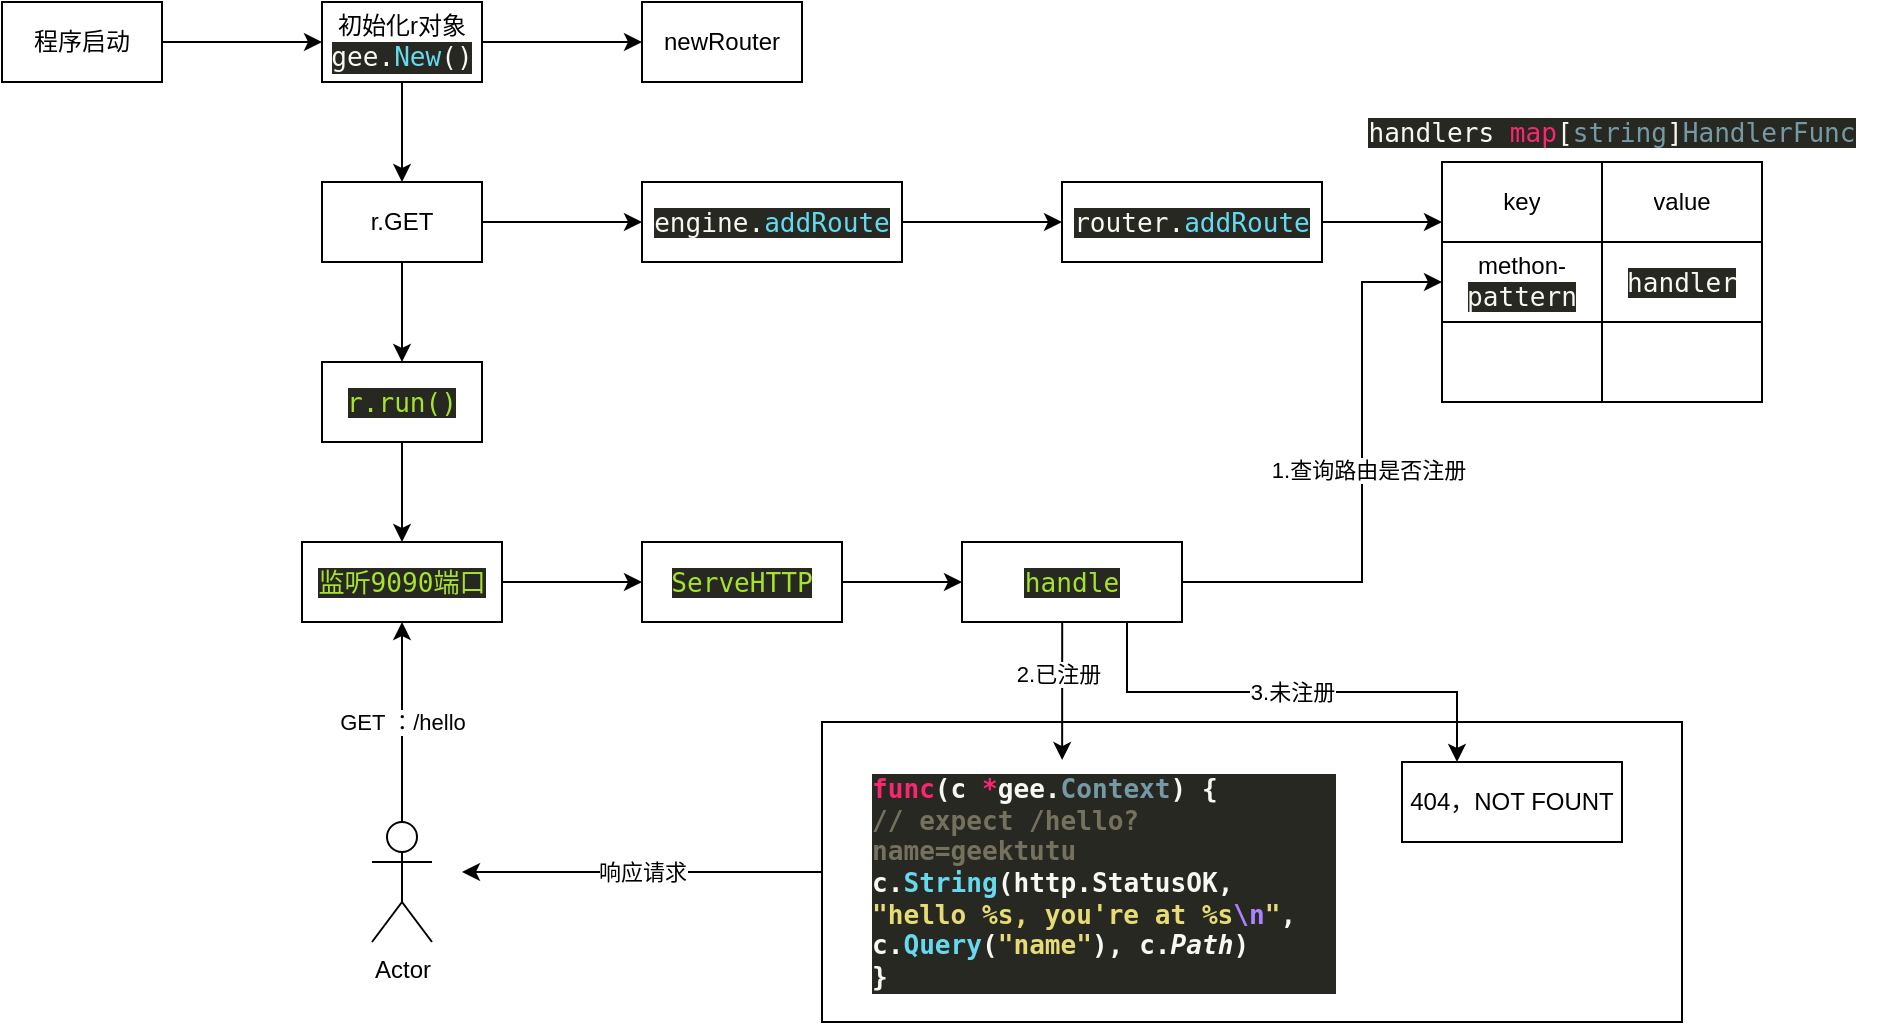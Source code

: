 <mxfile version="20.5.3" type="embed"><diagram id="11vIDXTCHc-hCmNwMNcv" name="Page-1"><mxGraphModel dx="665" dy="363" grid="1" gridSize="10" guides="1" tooltips="1" connect="1" arrows="1" fold="1" page="1" pageScale="1" pageWidth="850" pageHeight="1100" math="0" shadow="0"><root><mxCell id="0"/><mxCell id="1" parent="0"/><mxCell id="65" style="edgeStyle=orthogonalEdgeStyle;rounded=0;orthogonalLoop=1;jettySize=auto;html=1;exitX=0;exitY=0.5;exitDx=0;exitDy=0;" edge="1" parent="1" source="56"><mxGeometry relative="1" as="geometry"><mxPoint x="350" y="575" as="targetPoint"/></mxGeometry></mxCell><mxCell id="66" value="响应请求" style="edgeLabel;html=1;align=center;verticalAlign=middle;resizable=0;points=[];" vertex="1" connectable="0" parent="65"><mxGeometry x="-0.011" y="-1" relative="1" as="geometry"><mxPoint as="offset"/></mxGeometry></mxCell><mxCell id="56" value="" style="rounded=0;whiteSpace=wrap;html=1;gradientColor=none;" vertex="1" parent="1"><mxGeometry x="530" y="500" width="430" height="150" as="geometry"/></mxCell><mxCell id="4" value="" style="edgeStyle=orthogonalEdgeStyle;rounded=0;orthogonalLoop=1;jettySize=auto;html=1;" edge="1" parent="1" source="2" target="3"><mxGeometry relative="1" as="geometry"/></mxCell><mxCell id="2" value="程序启动" style="rounded=0;whiteSpace=wrap;html=1;" vertex="1" parent="1"><mxGeometry x="120" y="140" width="80" height="40" as="geometry"/></mxCell><mxCell id="6" value="" style="edgeStyle=orthogonalEdgeStyle;rounded=0;orthogonalLoop=1;jettySize=auto;html=1;" edge="1" parent="1" source="3" target="5"><mxGeometry relative="1" as="geometry"/></mxCell><mxCell id="14" style="edgeStyle=orthogonalEdgeStyle;rounded=0;orthogonalLoop=1;jettySize=auto;html=1;entryX=0.5;entryY=0;entryDx=0;entryDy=0;" edge="1" parent="1" source="3" target="13"><mxGeometry relative="1" as="geometry"/></mxCell><mxCell id="3" value="初始化r对象&lt;br&gt;&lt;div style=&quot;background-color: rgb(39, 40, 34); color: rgb(248, 248, 242); font-family: &amp;quot;JetBrains Mono&amp;quot;, monospace; font-size: 9.8pt;&quot;&gt;gee.&lt;span style=&quot;color:#66d9ef;&quot;&gt;New&lt;/span&gt;()&lt;/div&gt;" style="rounded=0;whiteSpace=wrap;html=1;" vertex="1" parent="1"><mxGeometry x="280" y="140" width="80" height="40" as="geometry"/></mxCell><mxCell id="5" value="newRouter" style="rounded=0;whiteSpace=wrap;html=1;" vertex="1" parent="1"><mxGeometry x="440" y="140" width="80" height="40" as="geometry"/></mxCell><mxCell id="16" value="" style="edgeStyle=orthogonalEdgeStyle;rounded=0;orthogonalLoop=1;jettySize=auto;html=1;" edge="1" parent="1" source="13" target="15"><mxGeometry relative="1" as="geometry"/></mxCell><mxCell id="36" value="" style="edgeStyle=orthogonalEdgeStyle;rounded=0;orthogonalLoop=1;jettySize=auto;html=1;" edge="1" parent="1" source="13" target="35"><mxGeometry relative="1" as="geometry"/></mxCell><mxCell id="13" value="r.GET" style="rounded=0;whiteSpace=wrap;html=1;gradientColor=none;" vertex="1" parent="1"><mxGeometry x="280" y="230" width="80" height="40" as="geometry"/></mxCell><mxCell id="18" value="" style="edgeStyle=orthogonalEdgeStyle;rounded=0;orthogonalLoop=1;jettySize=auto;html=1;" edge="1" parent="1" source="15" target="17"><mxGeometry relative="1" as="geometry"/></mxCell><mxCell id="15" value="&lt;div style=&quot;background-color: rgb(39, 40, 34); color: rgb(248, 248, 242); font-family: &amp;quot;JetBrains Mono&amp;quot;, monospace; font-size: 9.8pt;&quot;&gt;engine.&lt;span style=&quot;color:#66d9ef;&quot;&gt;addRoute&lt;/span&gt;&lt;/div&gt;" style="rounded=0;whiteSpace=wrap;html=1;gradientColor=none;" vertex="1" parent="1"><mxGeometry x="440" y="230" width="130" height="40" as="geometry"/></mxCell><mxCell id="21" style="edgeStyle=orthogonalEdgeStyle;rounded=0;orthogonalLoop=1;jettySize=auto;html=1;exitX=1;exitY=0.5;exitDx=0;exitDy=0;entryX=0;entryY=0.5;entryDx=0;entryDy=0;" edge="1" parent="1" source="17"><mxGeometry relative="1" as="geometry"><mxPoint x="840" y="250" as="targetPoint"/></mxGeometry></mxCell><mxCell id="17" value="&lt;div style=&quot;background-color: rgb(39, 40, 34); color: rgb(248, 248, 242); font-family: &amp;quot;JetBrains Mono&amp;quot;, monospace; font-size: 9.8pt;&quot;&gt;&lt;div style=&quot;font-size: 9.8pt;&quot;&gt;router.&lt;span style=&quot;color:#66d9ef;&quot;&gt;addRoute&lt;/span&gt;&lt;/div&gt;&lt;/div&gt;" style="rounded=0;whiteSpace=wrap;html=1;gradientColor=none;" vertex="1" parent="1"><mxGeometry x="650" y="230" width="130" height="40" as="geometry"/></mxCell><mxCell id="20" value="&lt;div style=&quot;background-color: rgb(39, 40, 34); color: rgb(248, 248, 242); font-family: &amp;quot;JetBrains Mono&amp;quot;, monospace; font-size: 9.8pt;&quot;&gt;handlers &lt;span style=&quot;color:#f92672;&quot;&gt;map&lt;/span&gt;[&lt;span style=&quot;color:#769aa5;&quot;&gt;string&lt;/span&gt;]&lt;span style=&quot;color:#769aa5;&quot;&gt;HandlerFunc&lt;/span&gt;&lt;/div&gt;" style="text;html=1;strokeColor=none;fillColor=none;align=center;verticalAlign=middle;whiteSpace=wrap;rounded=0;" vertex="1" parent="1"><mxGeometry x="780" y="190" width="290" height="30" as="geometry"/></mxCell><mxCell id="22" value="" style="shape=table;startSize=0;container=1;collapsible=0;childLayout=tableLayout;gradientColor=none;" vertex="1" parent="1"><mxGeometry x="840" y="220" width="160" height="120" as="geometry"/></mxCell><mxCell id="23" value="" style="shape=tableRow;horizontal=0;startSize=0;swimlaneHead=0;swimlaneBody=0;top=0;left=0;bottom=0;right=0;collapsible=0;dropTarget=0;fillColor=none;points=[[0,0.5],[1,0.5]];portConstraint=eastwest;" vertex="1" parent="22"><mxGeometry width="160" height="40" as="geometry"/></mxCell><mxCell id="24" value="key" style="shape=partialRectangle;html=1;whiteSpace=wrap;connectable=0;overflow=hidden;fillColor=none;top=0;left=0;bottom=0;right=0;pointerEvents=1;" vertex="1" parent="23"><mxGeometry width="80" height="40" as="geometry"><mxRectangle width="80" height="40" as="alternateBounds"/></mxGeometry></mxCell><mxCell id="25" value="value" style="shape=partialRectangle;html=1;whiteSpace=wrap;connectable=0;overflow=hidden;fillColor=none;top=0;left=0;bottom=0;right=0;pointerEvents=1;" vertex="1" parent="23"><mxGeometry x="80" width="80" height="40" as="geometry"><mxRectangle width="80" height="40" as="alternateBounds"/></mxGeometry></mxCell><mxCell id="26" value="" style="shape=tableRow;horizontal=0;startSize=0;swimlaneHead=0;swimlaneBody=0;top=0;left=0;bottom=0;right=0;collapsible=0;dropTarget=0;fillColor=none;points=[[0,0.5],[1,0.5]];portConstraint=eastwest;" vertex="1" parent="22"><mxGeometry y="40" width="160" height="40" as="geometry"/></mxCell><mxCell id="27" value="methon-&lt;span style=&quot;background-color: rgb(39, 40, 34); color: rgb(248, 248, 242); font-family: &amp;quot;JetBrains Mono&amp;quot;, monospace; font-size: 9.8pt;&quot;&gt;pattern&lt;/span&gt;" style="shape=partialRectangle;html=1;whiteSpace=wrap;connectable=0;overflow=hidden;fillColor=none;top=0;left=0;bottom=0;right=0;pointerEvents=1;" vertex="1" parent="26"><mxGeometry width="80" height="40" as="geometry"><mxRectangle width="80" height="40" as="alternateBounds"/></mxGeometry></mxCell><mxCell id="28" value="&lt;div style=&quot;background-color: rgb(39, 40, 34); color: rgb(248, 248, 242); font-family: &amp;quot;JetBrains Mono&amp;quot;, monospace; font-size: 9.8pt;&quot;&gt;handler&lt;/div&gt;" style="shape=partialRectangle;html=1;whiteSpace=wrap;connectable=0;overflow=hidden;fillColor=none;top=0;left=0;bottom=0;right=0;pointerEvents=1;" vertex="1" parent="26"><mxGeometry x="80" width="80" height="40" as="geometry"><mxRectangle width="80" height="40" as="alternateBounds"/></mxGeometry></mxCell><mxCell id="29" value="" style="shape=tableRow;horizontal=0;startSize=0;swimlaneHead=0;swimlaneBody=0;top=0;left=0;bottom=0;right=0;collapsible=0;dropTarget=0;fillColor=none;points=[[0,0.5],[1,0.5]];portConstraint=eastwest;" vertex="1" parent="22"><mxGeometry y="80" width="160" height="40" as="geometry"/></mxCell><mxCell id="30" value="" style="shape=partialRectangle;html=1;whiteSpace=wrap;connectable=0;overflow=hidden;fillColor=none;top=0;left=0;bottom=0;right=0;pointerEvents=1;" vertex="1" parent="29"><mxGeometry width="80" height="40" as="geometry"><mxRectangle width="80" height="40" as="alternateBounds"/></mxGeometry></mxCell><mxCell id="31" value="" style="shape=partialRectangle;html=1;whiteSpace=wrap;connectable=0;overflow=hidden;fillColor=none;top=0;left=0;bottom=0;right=0;pointerEvents=1;" vertex="1" parent="29"><mxGeometry x="80" width="80" height="40" as="geometry"><mxRectangle width="80" height="40" as="alternateBounds"/></mxGeometry></mxCell><mxCell id="40" value="" style="edgeStyle=orthogonalEdgeStyle;rounded=0;orthogonalLoop=1;jettySize=auto;html=1;" edge="1" parent="1" source="35" target="39"><mxGeometry relative="1" as="geometry"/></mxCell><mxCell id="35" value="&lt;div style=&quot;background-color: rgb(39, 40, 34); font-family: &amp;quot;JetBrains Mono&amp;quot;, monospace; font-size: 9.8pt;&quot;&gt;&lt;font color=&quot;#a6e22e&quot;&gt;r.run()&lt;/font&gt;&lt;/div&gt;" style="rounded=0;whiteSpace=wrap;html=1;gradientColor=none;" vertex="1" parent="1"><mxGeometry x="280" y="320" width="80" height="40" as="geometry"/></mxCell><mxCell id="45" style="edgeStyle=orthogonalEdgeStyle;rounded=0;orthogonalLoop=1;jettySize=auto;html=1;exitX=1;exitY=0.5;exitDx=0;exitDy=0;entryX=0;entryY=0.5;entryDx=0;entryDy=0;" edge="1" parent="1" source="39" target="44"><mxGeometry relative="1" as="geometry"/></mxCell><mxCell id="39" value="&lt;div style=&quot;background-color: rgb(39, 40, 34); font-family: &amp;quot;JetBrains Mono&amp;quot;, monospace; font-size: 9.8pt;&quot;&gt;&lt;font color=&quot;#a6e22e&quot;&gt;监听9090端口&lt;/font&gt;&lt;/div&gt;" style="rounded=0;whiteSpace=wrap;html=1;gradientColor=none;" vertex="1" parent="1"><mxGeometry x="270" y="410" width="100" height="40" as="geometry"/></mxCell><mxCell id="42" value="GET ：/hello" style="edgeStyle=orthogonalEdgeStyle;rounded=0;orthogonalLoop=1;jettySize=auto;html=1;entryX=0.5;entryY=1;entryDx=0;entryDy=0;" edge="1" parent="1" source="41" target="39"><mxGeometry relative="1" as="geometry"/></mxCell><mxCell id="41" value="Actor" style="shape=umlActor;verticalLabelPosition=bottom;verticalAlign=top;html=1;outlineConnect=0;gradientColor=none;" vertex="1" parent="1"><mxGeometry x="305" y="550" width="30" height="60" as="geometry"/></mxCell><mxCell id="47" value="" style="edgeStyle=orthogonalEdgeStyle;rounded=0;orthogonalLoop=1;jettySize=auto;html=1;" edge="1" parent="1" source="44" target="46"><mxGeometry relative="1" as="geometry"/></mxCell><mxCell id="44" value="&lt;div style=&quot;background-color: rgb(39, 40, 34); font-family: &amp;quot;JetBrains Mono&amp;quot;, monospace; font-size: 9.8pt;&quot;&gt;&lt;div style=&quot;color: rgb(248, 248, 242); font-size: 9.8pt;&quot;&gt;&lt;span style=&quot;color:#a6e22e;&quot;&gt;ServeHTTP&lt;/span&gt;&lt;/div&gt;&lt;/div&gt;" style="rounded=0;whiteSpace=wrap;html=1;gradientColor=none;" vertex="1" parent="1"><mxGeometry x="440" y="410" width="100" height="40" as="geometry"/></mxCell><mxCell id="48" style="edgeStyle=orthogonalEdgeStyle;rounded=0;orthogonalLoop=1;jettySize=auto;html=1;exitX=1;exitY=0.5;exitDx=0;exitDy=0;entryX=0;entryY=0.5;entryDx=0;entryDy=0;" edge="1" parent="1" source="46" target="26"><mxGeometry relative="1" as="geometry"><Array as="points"><mxPoint x="800" y="430"/><mxPoint x="800" y="280"/></Array></mxGeometry></mxCell><mxCell id="50" value="1.查询路由是否注册" style="edgeLabel;html=1;align=center;verticalAlign=middle;resizable=0;points=[];" vertex="1" connectable="0" parent="48"><mxGeometry x="0.047" y="-3" relative="1" as="geometry"><mxPoint as="offset"/></mxGeometry></mxCell><mxCell id="52" style="edgeStyle=orthogonalEdgeStyle;rounded=0;orthogonalLoop=1;jettySize=auto;html=1;exitX=0.5;exitY=1;exitDx=0;exitDy=0;entryX=0.417;entryY=-0.008;entryDx=0;entryDy=0;entryPerimeter=0;" edge="1" parent="1" source="46" target="49"><mxGeometry relative="1" as="geometry"><Array as="points"><mxPoint x="650" y="450"/></Array></mxGeometry></mxCell><mxCell id="53" value="2.已注册" style="edgeLabel;html=1;align=center;verticalAlign=middle;resizable=0;points=[];" vertex="1" connectable="0" parent="52"><mxGeometry x="-0.161" y="-2" relative="1" as="geometry"><mxPoint as="offset"/></mxGeometry></mxCell><mxCell id="55" value="3.未注册" style="edgeStyle=orthogonalEdgeStyle;rounded=0;orthogonalLoop=1;jettySize=auto;html=1;exitX=0.75;exitY=1;exitDx=0;exitDy=0;entryX=0.25;entryY=0;entryDx=0;entryDy=0;" edge="1" parent="1" source="46" target="54"><mxGeometry relative="1" as="geometry"/></mxCell><mxCell id="46" value="&lt;div style=&quot;background-color: rgb(39, 40, 34); font-family: &amp;quot;JetBrains Mono&amp;quot;, monospace; font-size: 9.8pt;&quot;&gt;&lt;div style=&quot;color: rgb(248, 248, 242); font-size: 9.8pt;&quot;&gt;&lt;div style=&quot;font-size: 9.8pt;&quot;&gt;&lt;span style=&quot;color:#a6e22e;&quot;&gt;handle&lt;/span&gt;&lt;/div&gt;&lt;/div&gt;&lt;/div&gt;" style="rounded=0;whiteSpace=wrap;html=1;gradientColor=none;" vertex="1" parent="1"><mxGeometry x="600" y="410" width="110" height="40" as="geometry"/></mxCell><mxCell id="49" value="&lt;h1&gt;&lt;div style=&quot;background-color: rgb(39, 40, 34); color: rgb(248, 248, 242); font-family: &amp;quot;JetBrains Mono&amp;quot;, monospace; font-size: 9.8pt;&quot;&gt;&lt;span style=&quot;color:#f92672;&quot;&gt;func&lt;/span&gt;(c &lt;span style=&quot;color:#f92672;&quot;&gt;*&lt;/span&gt;gee.&lt;span style=&quot;color:#769aa5;&quot;&gt;Context&lt;/span&gt;) {&lt;br&gt;    &lt;span style=&quot;color:#75715e;&quot;&gt;// expect /hello?name=geektutu&lt;br&gt;&lt;/span&gt;&lt;span style=&quot;color:#75715e;&quot;&gt;    &lt;/span&gt;c.&lt;span style=&quot;color:#66d9ef;&quot;&gt;String&lt;/span&gt;(http.StatusOK, &lt;span style=&quot;color:#e6db74;&quot;&gt;&quot;hello %s, you're at %s&lt;/span&gt;&lt;span style=&quot;color:#ae81ff;&quot;&gt;\n&lt;/span&gt;&lt;span style=&quot;color:#e6db74;&quot;&gt;&quot;&lt;/span&gt;, c.&lt;span style=&quot;color:#66d9ef;&quot;&gt;Query&lt;/span&gt;(&lt;span style=&quot;color:#e6db74;&quot;&gt;&quot;name&quot;&lt;/span&gt;), c.&lt;span style=&quot;font-style:italic;&quot;&gt;Path&lt;/span&gt;)&lt;br&gt;}&lt;/div&gt;&lt;/h1&gt;" style="text;html=1;strokeColor=none;fillColor=none;spacing=5;spacingTop=-20;whiteSpace=wrap;overflow=hidden;rounded=0;" vertex="1" parent="1"><mxGeometry x="550" y="520" width="240" height="120" as="geometry"/></mxCell><mxCell id="54" value="404，NOT FOUNT" style="rounded=0;whiteSpace=wrap;html=1;gradientColor=none;" vertex="1" parent="1"><mxGeometry x="820" y="520" width="110" height="40" as="geometry"/></mxCell></root></mxGraphModel></diagram></mxfile>
